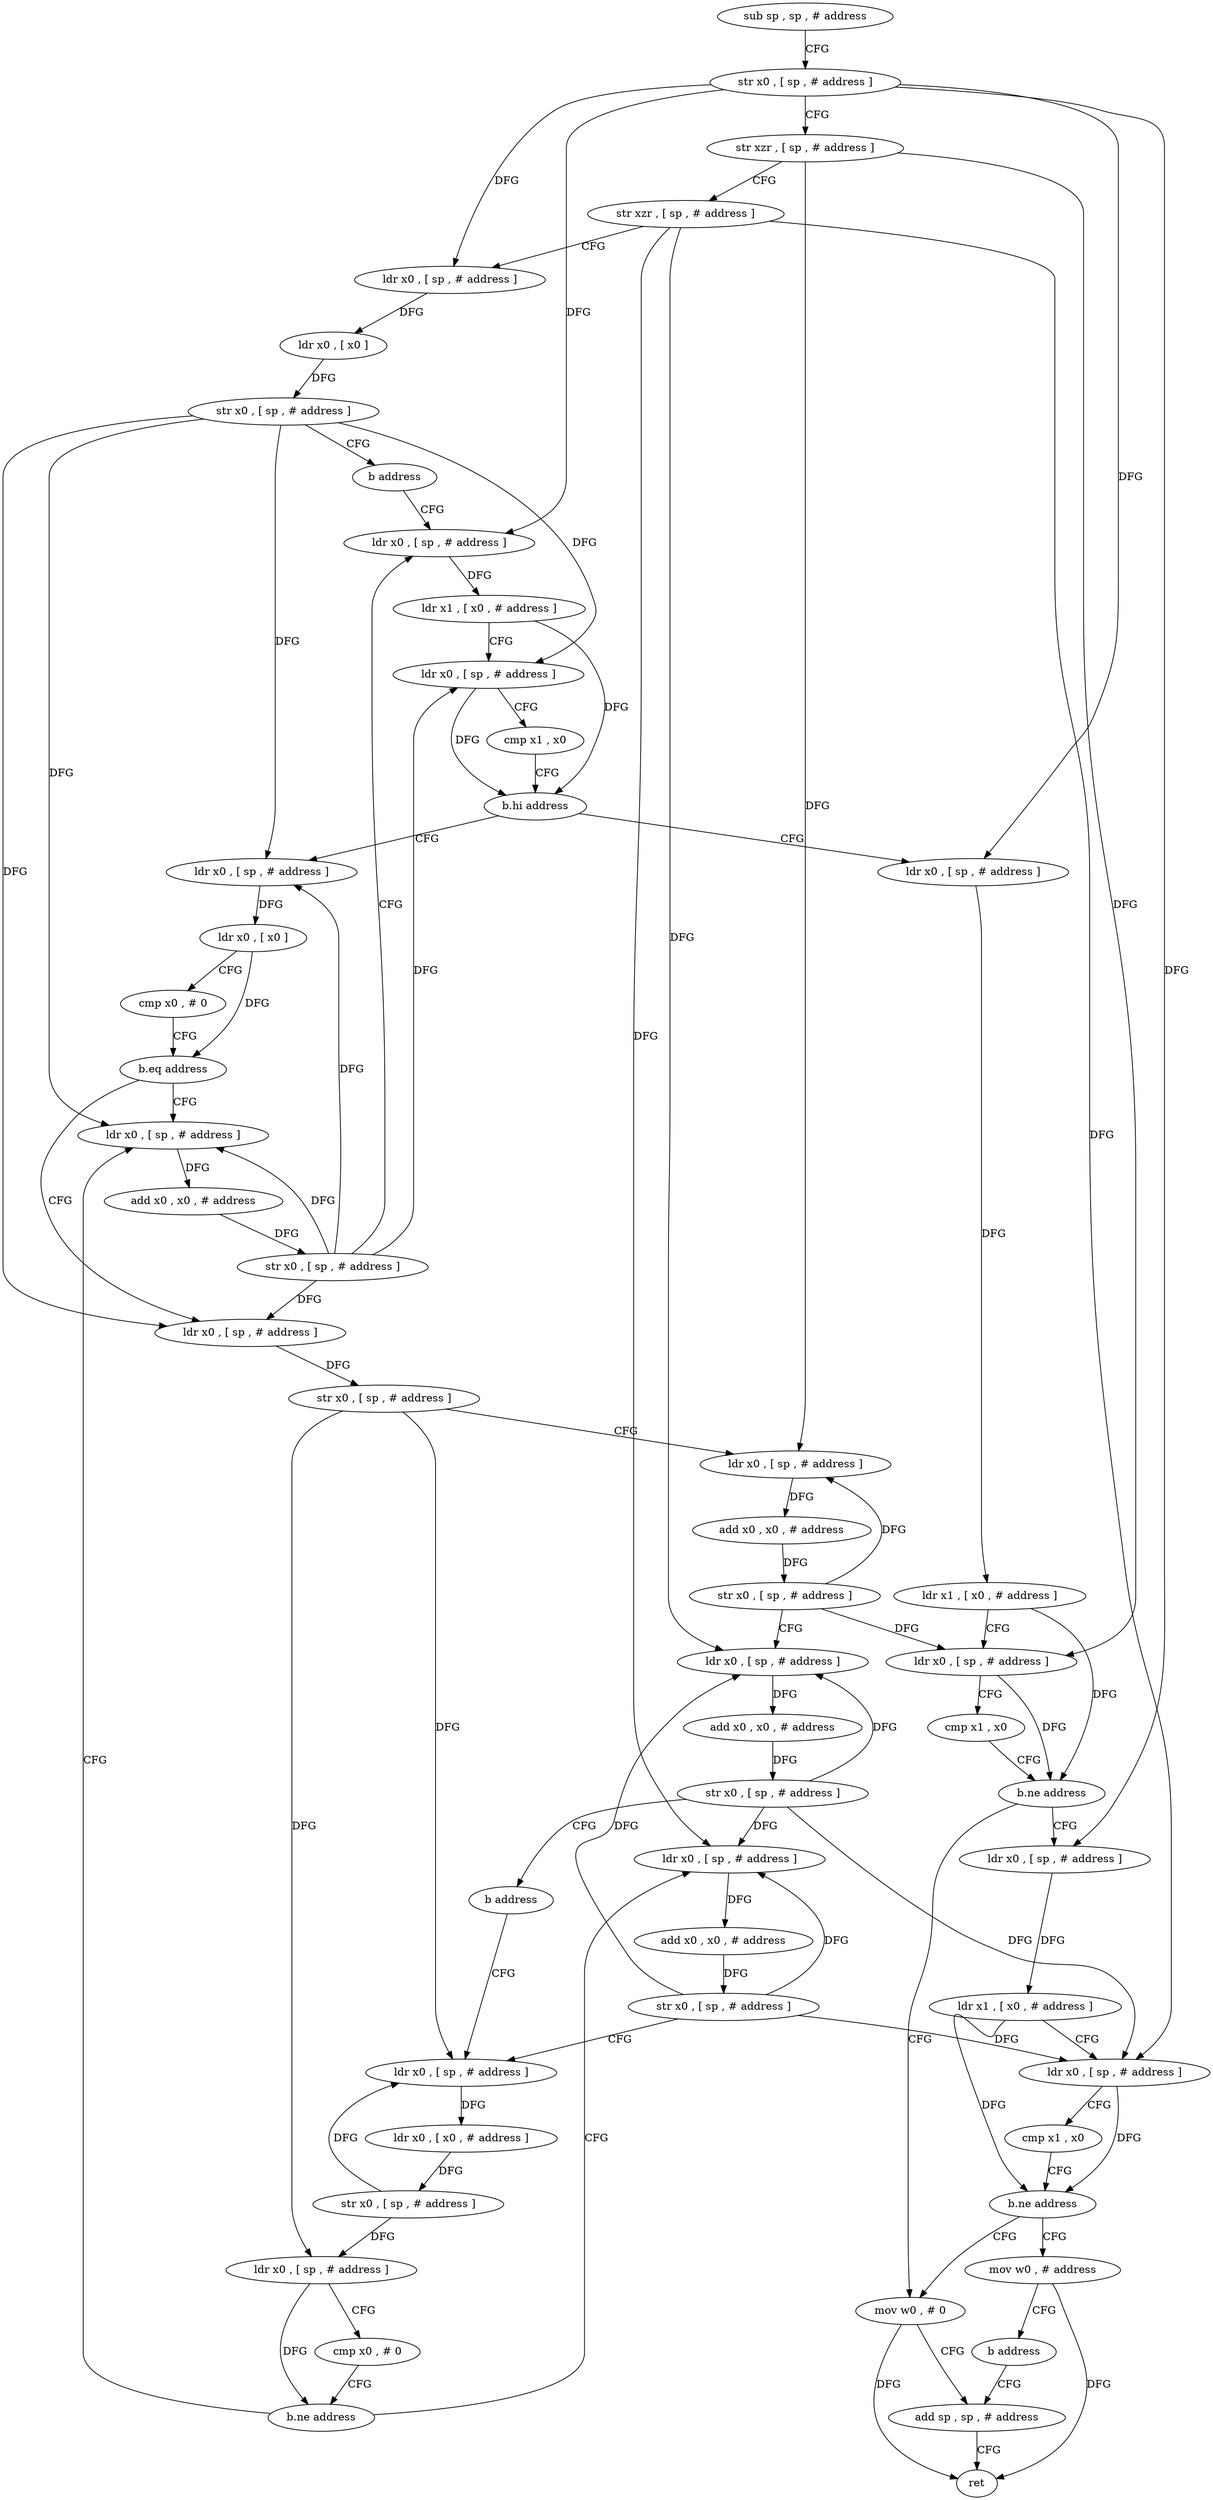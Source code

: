 digraph "func" {
"4315896" [label = "sub sp , sp , # address" ]
"4315900" [label = "str x0 , [ sp , # address ]" ]
"4315904" [label = "str xzr , [ sp , # address ]" ]
"4315908" [label = "str xzr , [ sp , # address ]" ]
"4315912" [label = "ldr x0 , [ sp , # address ]" ]
"4315916" [label = "ldr x0 , [ x0 ]" ]
"4315920" [label = "str x0 , [ sp , # address ]" ]
"4315924" [label = "b address" ]
"4316028" [label = "ldr x0 , [ sp , # address ]" ]
"4316032" [label = "ldr x1 , [ x0 , # address ]" ]
"4316036" [label = "ldr x0 , [ sp , # address ]" ]
"4316040" [label = "cmp x1 , x0" ]
"4316044" [label = "b.hi address" ]
"4315928" [label = "ldr x0 , [ sp , # address ]" ]
"4316048" [label = "ldr x0 , [ sp , # address ]" ]
"4315932" [label = "ldr x0 , [ x0 ]" ]
"4315936" [label = "cmp x0 , # 0" ]
"4315940" [label = "b.eq address" ]
"4316016" [label = "ldr x0 , [ sp , # address ]" ]
"4315944" [label = "ldr x0 , [ sp , # address ]" ]
"4316052" [label = "ldr x1 , [ x0 , # address ]" ]
"4316056" [label = "ldr x0 , [ sp , # address ]" ]
"4316060" [label = "cmp x1 , x0" ]
"4316064" [label = "b.ne address" ]
"4316096" [label = "mov w0 , # 0" ]
"4316068" [label = "ldr x0 , [ sp , # address ]" ]
"4316020" [label = "add x0 , x0 , # address" ]
"4316024" [label = "str x0 , [ sp , # address ]" ]
"4315948" [label = "str x0 , [ sp , # address ]" ]
"4315952" [label = "ldr x0 , [ sp , # address ]" ]
"4315956" [label = "add x0 , x0 , # address" ]
"4315960" [label = "str x0 , [ sp , # address ]" ]
"4315964" [label = "ldr x0 , [ sp , # address ]" ]
"4315968" [label = "add x0 , x0 , # address" ]
"4315972" [label = "str x0 , [ sp , # address ]" ]
"4315976" [label = "b address" ]
"4315992" [label = "ldr x0 , [ sp , # address ]" ]
"4316100" [label = "add sp , sp , # address" ]
"4316072" [label = "ldr x1 , [ x0 , # address ]" ]
"4316076" [label = "ldr x0 , [ sp , # address ]" ]
"4316080" [label = "cmp x1 , x0" ]
"4316084" [label = "b.ne address" ]
"4316088" [label = "mov w0 , # address" ]
"4315996" [label = "ldr x0 , [ x0 , # address ]" ]
"4316000" [label = "str x0 , [ sp , # address ]" ]
"4316004" [label = "ldr x0 , [ sp , # address ]" ]
"4316008" [label = "cmp x0 , # 0" ]
"4316012" [label = "b.ne address" ]
"4315980" [label = "ldr x0 , [ sp , # address ]" ]
"4316092" [label = "b address" ]
"4315984" [label = "add x0 , x0 , # address" ]
"4315988" [label = "str x0 , [ sp , # address ]" ]
"4316104" [label = "ret" ]
"4315896" -> "4315900" [ label = "CFG" ]
"4315900" -> "4315904" [ label = "CFG" ]
"4315900" -> "4315912" [ label = "DFG" ]
"4315900" -> "4316028" [ label = "DFG" ]
"4315900" -> "4316048" [ label = "DFG" ]
"4315900" -> "4316068" [ label = "DFG" ]
"4315904" -> "4315908" [ label = "CFG" ]
"4315904" -> "4316056" [ label = "DFG" ]
"4315904" -> "4315952" [ label = "DFG" ]
"4315908" -> "4315912" [ label = "CFG" ]
"4315908" -> "4315964" [ label = "DFG" ]
"4315908" -> "4316076" [ label = "DFG" ]
"4315908" -> "4315980" [ label = "DFG" ]
"4315912" -> "4315916" [ label = "DFG" ]
"4315916" -> "4315920" [ label = "DFG" ]
"4315920" -> "4315924" [ label = "CFG" ]
"4315920" -> "4316036" [ label = "DFG" ]
"4315920" -> "4315928" [ label = "DFG" ]
"4315920" -> "4316016" [ label = "DFG" ]
"4315920" -> "4315944" [ label = "DFG" ]
"4315924" -> "4316028" [ label = "CFG" ]
"4316028" -> "4316032" [ label = "DFG" ]
"4316032" -> "4316036" [ label = "CFG" ]
"4316032" -> "4316044" [ label = "DFG" ]
"4316036" -> "4316040" [ label = "CFG" ]
"4316036" -> "4316044" [ label = "DFG" ]
"4316040" -> "4316044" [ label = "CFG" ]
"4316044" -> "4315928" [ label = "CFG" ]
"4316044" -> "4316048" [ label = "CFG" ]
"4315928" -> "4315932" [ label = "DFG" ]
"4316048" -> "4316052" [ label = "DFG" ]
"4315932" -> "4315936" [ label = "CFG" ]
"4315932" -> "4315940" [ label = "DFG" ]
"4315936" -> "4315940" [ label = "CFG" ]
"4315940" -> "4316016" [ label = "CFG" ]
"4315940" -> "4315944" [ label = "CFG" ]
"4316016" -> "4316020" [ label = "DFG" ]
"4315944" -> "4315948" [ label = "DFG" ]
"4316052" -> "4316056" [ label = "CFG" ]
"4316052" -> "4316064" [ label = "DFG" ]
"4316056" -> "4316060" [ label = "CFG" ]
"4316056" -> "4316064" [ label = "DFG" ]
"4316060" -> "4316064" [ label = "CFG" ]
"4316064" -> "4316096" [ label = "CFG" ]
"4316064" -> "4316068" [ label = "CFG" ]
"4316096" -> "4316100" [ label = "CFG" ]
"4316096" -> "4316104" [ label = "DFG" ]
"4316068" -> "4316072" [ label = "DFG" ]
"4316020" -> "4316024" [ label = "DFG" ]
"4316024" -> "4316028" [ label = "CFG" ]
"4316024" -> "4316036" [ label = "DFG" ]
"4316024" -> "4315928" [ label = "DFG" ]
"4316024" -> "4316016" [ label = "DFG" ]
"4316024" -> "4315944" [ label = "DFG" ]
"4315948" -> "4315952" [ label = "CFG" ]
"4315948" -> "4315992" [ label = "DFG" ]
"4315948" -> "4316004" [ label = "DFG" ]
"4315952" -> "4315956" [ label = "DFG" ]
"4315956" -> "4315960" [ label = "DFG" ]
"4315960" -> "4315964" [ label = "CFG" ]
"4315960" -> "4316056" [ label = "DFG" ]
"4315960" -> "4315952" [ label = "DFG" ]
"4315964" -> "4315968" [ label = "DFG" ]
"4315968" -> "4315972" [ label = "DFG" ]
"4315972" -> "4315976" [ label = "CFG" ]
"4315972" -> "4315964" [ label = "DFG" ]
"4315972" -> "4316076" [ label = "DFG" ]
"4315972" -> "4315980" [ label = "DFG" ]
"4315976" -> "4315992" [ label = "CFG" ]
"4315992" -> "4315996" [ label = "DFG" ]
"4316100" -> "4316104" [ label = "CFG" ]
"4316072" -> "4316076" [ label = "CFG" ]
"4316072" -> "4316084" [ label = "DFG" ]
"4316076" -> "4316080" [ label = "CFG" ]
"4316076" -> "4316084" [ label = "DFG" ]
"4316080" -> "4316084" [ label = "CFG" ]
"4316084" -> "4316096" [ label = "CFG" ]
"4316084" -> "4316088" [ label = "CFG" ]
"4316088" -> "4316092" [ label = "CFG" ]
"4316088" -> "4316104" [ label = "DFG" ]
"4315996" -> "4316000" [ label = "DFG" ]
"4316000" -> "4316004" [ label = "DFG" ]
"4316000" -> "4315992" [ label = "DFG" ]
"4316004" -> "4316008" [ label = "CFG" ]
"4316004" -> "4316012" [ label = "DFG" ]
"4316008" -> "4316012" [ label = "CFG" ]
"4316012" -> "4315980" [ label = "CFG" ]
"4316012" -> "4316016" [ label = "CFG" ]
"4315980" -> "4315984" [ label = "DFG" ]
"4316092" -> "4316100" [ label = "CFG" ]
"4315984" -> "4315988" [ label = "DFG" ]
"4315988" -> "4315992" [ label = "CFG" ]
"4315988" -> "4315964" [ label = "DFG" ]
"4315988" -> "4316076" [ label = "DFG" ]
"4315988" -> "4315980" [ label = "DFG" ]
}
